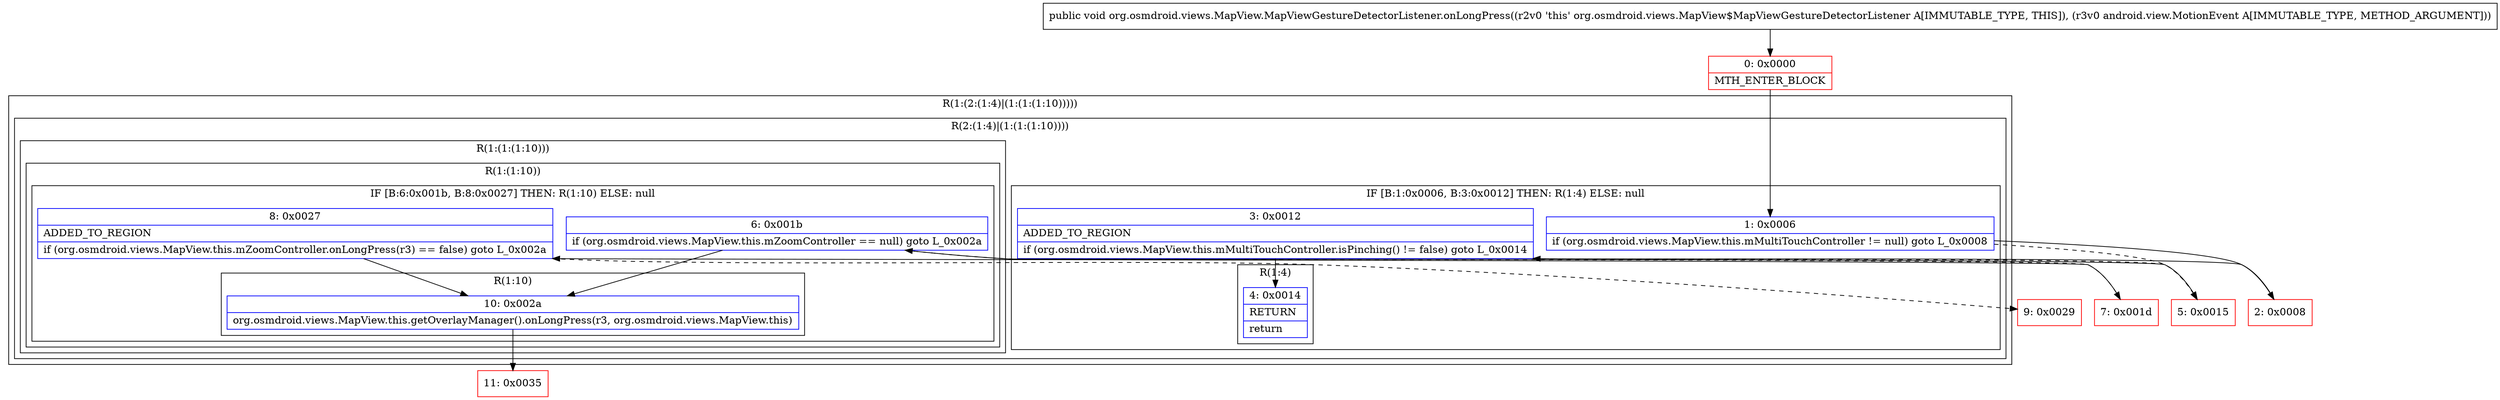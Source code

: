 digraph "CFG fororg.osmdroid.views.MapView.MapViewGestureDetectorListener.onLongPress(Landroid\/view\/MotionEvent;)V" {
subgraph cluster_Region_436311980 {
label = "R(1:(2:(1:4)|(1:(1:(1:10)))))";
node [shape=record,color=blue];
subgraph cluster_Region_1587657217 {
label = "R(2:(1:4)|(1:(1:(1:10))))";
node [shape=record,color=blue];
subgraph cluster_IfRegion_635989588 {
label = "IF [B:1:0x0006, B:3:0x0012] THEN: R(1:4) ELSE: null";
node [shape=record,color=blue];
Node_1 [shape=record,label="{1\:\ 0x0006|if (org.osmdroid.views.MapView.this.mMultiTouchController != null) goto L_0x0008\l}"];
Node_3 [shape=record,label="{3\:\ 0x0012|ADDED_TO_REGION\l|if (org.osmdroid.views.MapView.this.mMultiTouchController.isPinching() != false) goto L_0x0014\l}"];
subgraph cluster_Region_553268664 {
label = "R(1:4)";
node [shape=record,color=blue];
Node_4 [shape=record,label="{4\:\ 0x0014|RETURN\l|return\l}"];
}
}
subgraph cluster_Region_919632636 {
label = "R(1:(1:(1:10)))";
node [shape=record,color=blue];
subgraph cluster_Region_1702014869 {
label = "R(1:(1:10))";
node [shape=record,color=blue];
subgraph cluster_IfRegion_51312545 {
label = "IF [B:6:0x001b, B:8:0x0027] THEN: R(1:10) ELSE: null";
node [shape=record,color=blue];
Node_6 [shape=record,label="{6\:\ 0x001b|if (org.osmdroid.views.MapView.this.mZoomController == null) goto L_0x002a\l}"];
Node_8 [shape=record,label="{8\:\ 0x0027|ADDED_TO_REGION\l|if (org.osmdroid.views.MapView.this.mZoomController.onLongPress(r3) == false) goto L_0x002a\l}"];
subgraph cluster_Region_1923630477 {
label = "R(1:10)";
node [shape=record,color=blue];
Node_10 [shape=record,label="{10\:\ 0x002a|org.osmdroid.views.MapView.this.getOverlayManager().onLongPress(r3, org.osmdroid.views.MapView.this)\l}"];
}
}
}
}
}
}
Node_0 [shape=record,color=red,label="{0\:\ 0x0000|MTH_ENTER_BLOCK\l}"];
Node_2 [shape=record,color=red,label="{2\:\ 0x0008}"];
Node_5 [shape=record,color=red,label="{5\:\ 0x0015}"];
Node_7 [shape=record,color=red,label="{7\:\ 0x001d}"];
Node_9 [shape=record,color=red,label="{9\:\ 0x0029}"];
Node_11 [shape=record,color=red,label="{11\:\ 0x0035}"];
MethodNode[shape=record,label="{public void org.osmdroid.views.MapView.MapViewGestureDetectorListener.onLongPress((r2v0 'this' org.osmdroid.views.MapView$MapViewGestureDetectorListener A[IMMUTABLE_TYPE, THIS]), (r3v0 android.view.MotionEvent A[IMMUTABLE_TYPE, METHOD_ARGUMENT])) }"];
MethodNode -> Node_0;
Node_1 -> Node_2;
Node_1 -> Node_5[style=dashed];
Node_3 -> Node_4;
Node_3 -> Node_5[style=dashed];
Node_6 -> Node_7[style=dashed];
Node_6 -> Node_10;
Node_8 -> Node_9[style=dashed];
Node_8 -> Node_10;
Node_10 -> Node_11;
Node_0 -> Node_1;
Node_2 -> Node_3;
Node_5 -> Node_6;
Node_7 -> Node_8;
}

